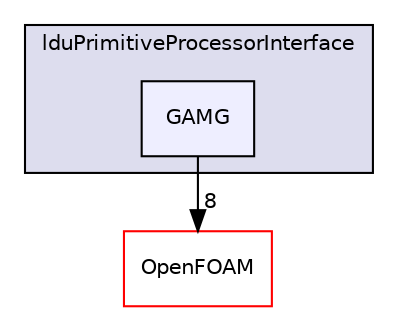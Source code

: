 digraph "src/overset/lduPrimitiveProcessorInterface/GAMG" {
  bgcolor=transparent;
  compound=true
  node [ fontsize="10", fontname="Helvetica"];
  edge [ labelfontsize="10", labelfontname="Helvetica"];
  subgraph clusterdir_b762ae4e91a4fddfcd1b3d4b364e39f6 {
    graph [ bgcolor="#ddddee", pencolor="black", label="lduPrimitiveProcessorInterface" fontname="Helvetica", fontsize="10", URL="dir_b762ae4e91a4fddfcd1b3d4b364e39f6.html"]
  dir_b591f3ed32207ef7f7961609f1a6cf09 [shape=box, label="GAMG", style="filled", fillcolor="#eeeeff", pencolor="black", URL="dir_b591f3ed32207ef7f7961609f1a6cf09.html"];
  }
  dir_c5473ff19b20e6ec4dfe5c310b3778a8 [shape=box label="OpenFOAM" color="red" URL="dir_c5473ff19b20e6ec4dfe5c310b3778a8.html"];
  dir_b591f3ed32207ef7f7961609f1a6cf09->dir_c5473ff19b20e6ec4dfe5c310b3778a8 [headlabel="8", labeldistance=1.5 headhref="dir_002965_002151.html"];
}
